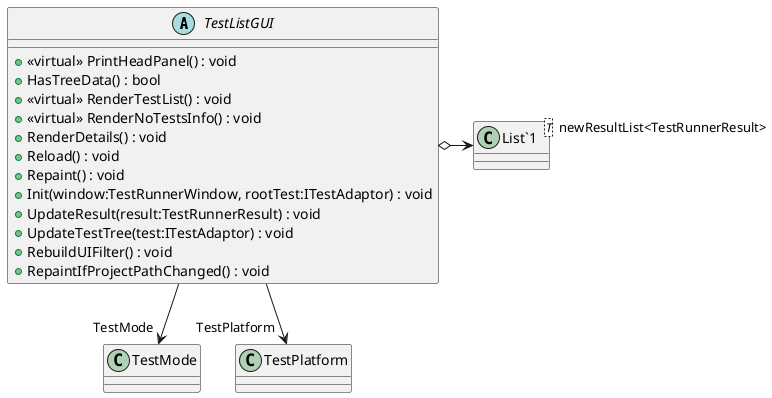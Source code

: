 @startuml
abstract class TestListGUI {
    + <<virtual>> PrintHeadPanel() : void
    + HasTreeData() : bool
    + <<virtual>> RenderTestList() : void
    + <<virtual>> RenderNoTestsInfo() : void
    + RenderDetails() : void
    + Reload() : void
    + Repaint() : void
    + Init(window:TestRunnerWindow, rootTest:ITestAdaptor) : void
    + UpdateResult(result:TestRunnerResult) : void
    + UpdateTestTree(test:ITestAdaptor) : void
    + RebuildUIFilter() : void
    + RepaintIfProjectPathChanged() : void
}
class "List`1"<T> {
}
TestListGUI o-> "newResultList<TestRunnerResult>" "List`1"
TestListGUI --> "TestMode" TestMode
TestListGUI --> "TestPlatform" TestPlatform
@enduml
